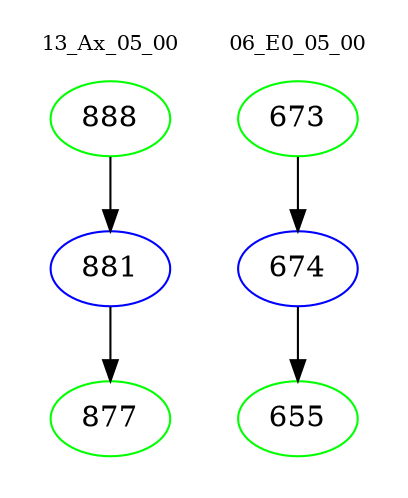 digraph{
subgraph cluster_0 {
color = white
label = "13_Ax_05_00";
fontsize=10;
T0_888 [label="888", color="green"]
T0_888 -> T0_881 [color="black"]
T0_881 [label="881", color="blue"]
T0_881 -> T0_877 [color="black"]
T0_877 [label="877", color="green"]
}
subgraph cluster_1 {
color = white
label = "06_E0_05_00";
fontsize=10;
T1_673 [label="673", color="green"]
T1_673 -> T1_674 [color="black"]
T1_674 [label="674", color="blue"]
T1_674 -> T1_655 [color="black"]
T1_655 [label="655", color="green"]
}
}
